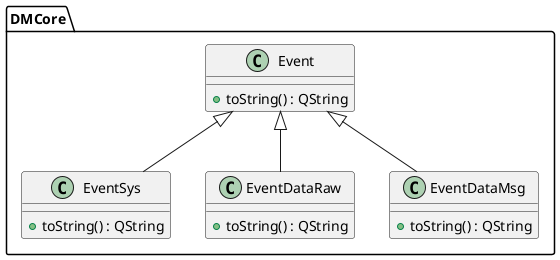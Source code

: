 @startuml

package DMCore {
    class Event {
        +toString() : QString
    }

    class EventSys {
        +toString() : QString
    }

    class EventDataRaw {
        +toString() : QString
    }

    class EventDataMsg {
        +toString() : QString
    }

    Event <|-- EventSys
    Event <|-- EventDataRaw
    Event <|-- EventDataMsg
}

@enduml

